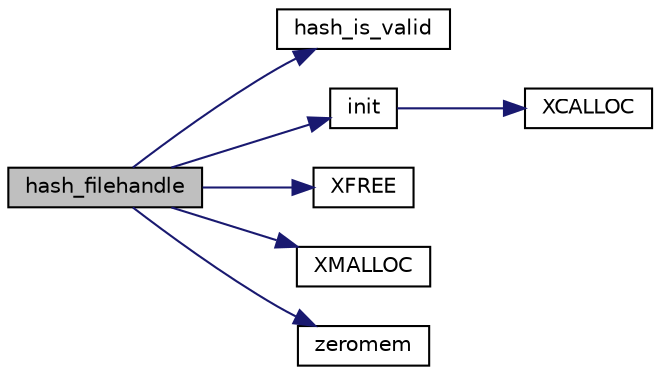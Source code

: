 digraph "hash_filehandle"
{
 // LATEX_PDF_SIZE
  edge [fontname="Helvetica",fontsize="10",labelfontname="Helvetica",labelfontsize="10"];
  node [fontname="Helvetica",fontsize="10",shape=record];
  rankdir="LR";
  Node0 [label="hash_filehandle",height=0.2,width=0.4,color="black", fillcolor="grey75", style="filled", fontcolor="black",tooltip="Hash data from an open file handle."];
  Node0 -> Node1 [color="midnightblue",fontsize="10",style="solid",fontname="Helvetica"];
  Node1 [label="hash_is_valid",height=0.2,width=0.4,color="black", fillcolor="white", style="filled",URL="$tomcrypt__hash_8h.html#a79647f22bf48bfa7de03fe5fc958c846",tooltip=" "];
  Node0 -> Node2 [color="midnightblue",fontsize="10",style="solid",fontname="Helvetica"];
  Node2 [label="init",height=0.2,width=0.4,color="black", fillcolor="white", style="filled",URL="$gmp__desc_8c.html#a4f8948d7c94899bf8ddee4721114d593",tooltip=" "];
  Node2 -> Node3 [color="midnightblue",fontsize="10",style="solid",fontname="Helvetica"];
  Node3 [label="XCALLOC",height=0.2,width=0.4,color="black", fillcolor="white", style="filled",URL="$tomcrypt__cfg_8h.html#a151dda14cd7acae31eaf1102b0cc0685",tooltip=" "];
  Node0 -> Node4 [color="midnightblue",fontsize="10",style="solid",fontname="Helvetica"];
  Node4 [label="XFREE",height=0.2,width=0.4,color="black", fillcolor="white", style="filled",URL="$tomcrypt__cfg_8h.html#a260d66fc0690e0502cf3bfe7b5244b75",tooltip=" "];
  Node0 -> Node5 [color="midnightblue",fontsize="10",style="solid",fontname="Helvetica"];
  Node5 [label="XMALLOC",height=0.2,width=0.4,color="black", fillcolor="white", style="filled",URL="$tomcrypt__cfg_8h.html#af363355f38fbaacdefacf270436ae1c9",tooltip=" "];
  Node0 -> Node6 [color="midnightblue",fontsize="10",style="solid",fontname="Helvetica"];
  Node6 [label="zeromem",height=0.2,width=0.4,color="black", fillcolor="white", style="filled",URL="$tomcrypt__misc_8h.html#a63b6e188713790263bfd3612fe8b398f",tooltip="Zero a block of memory."];
}
